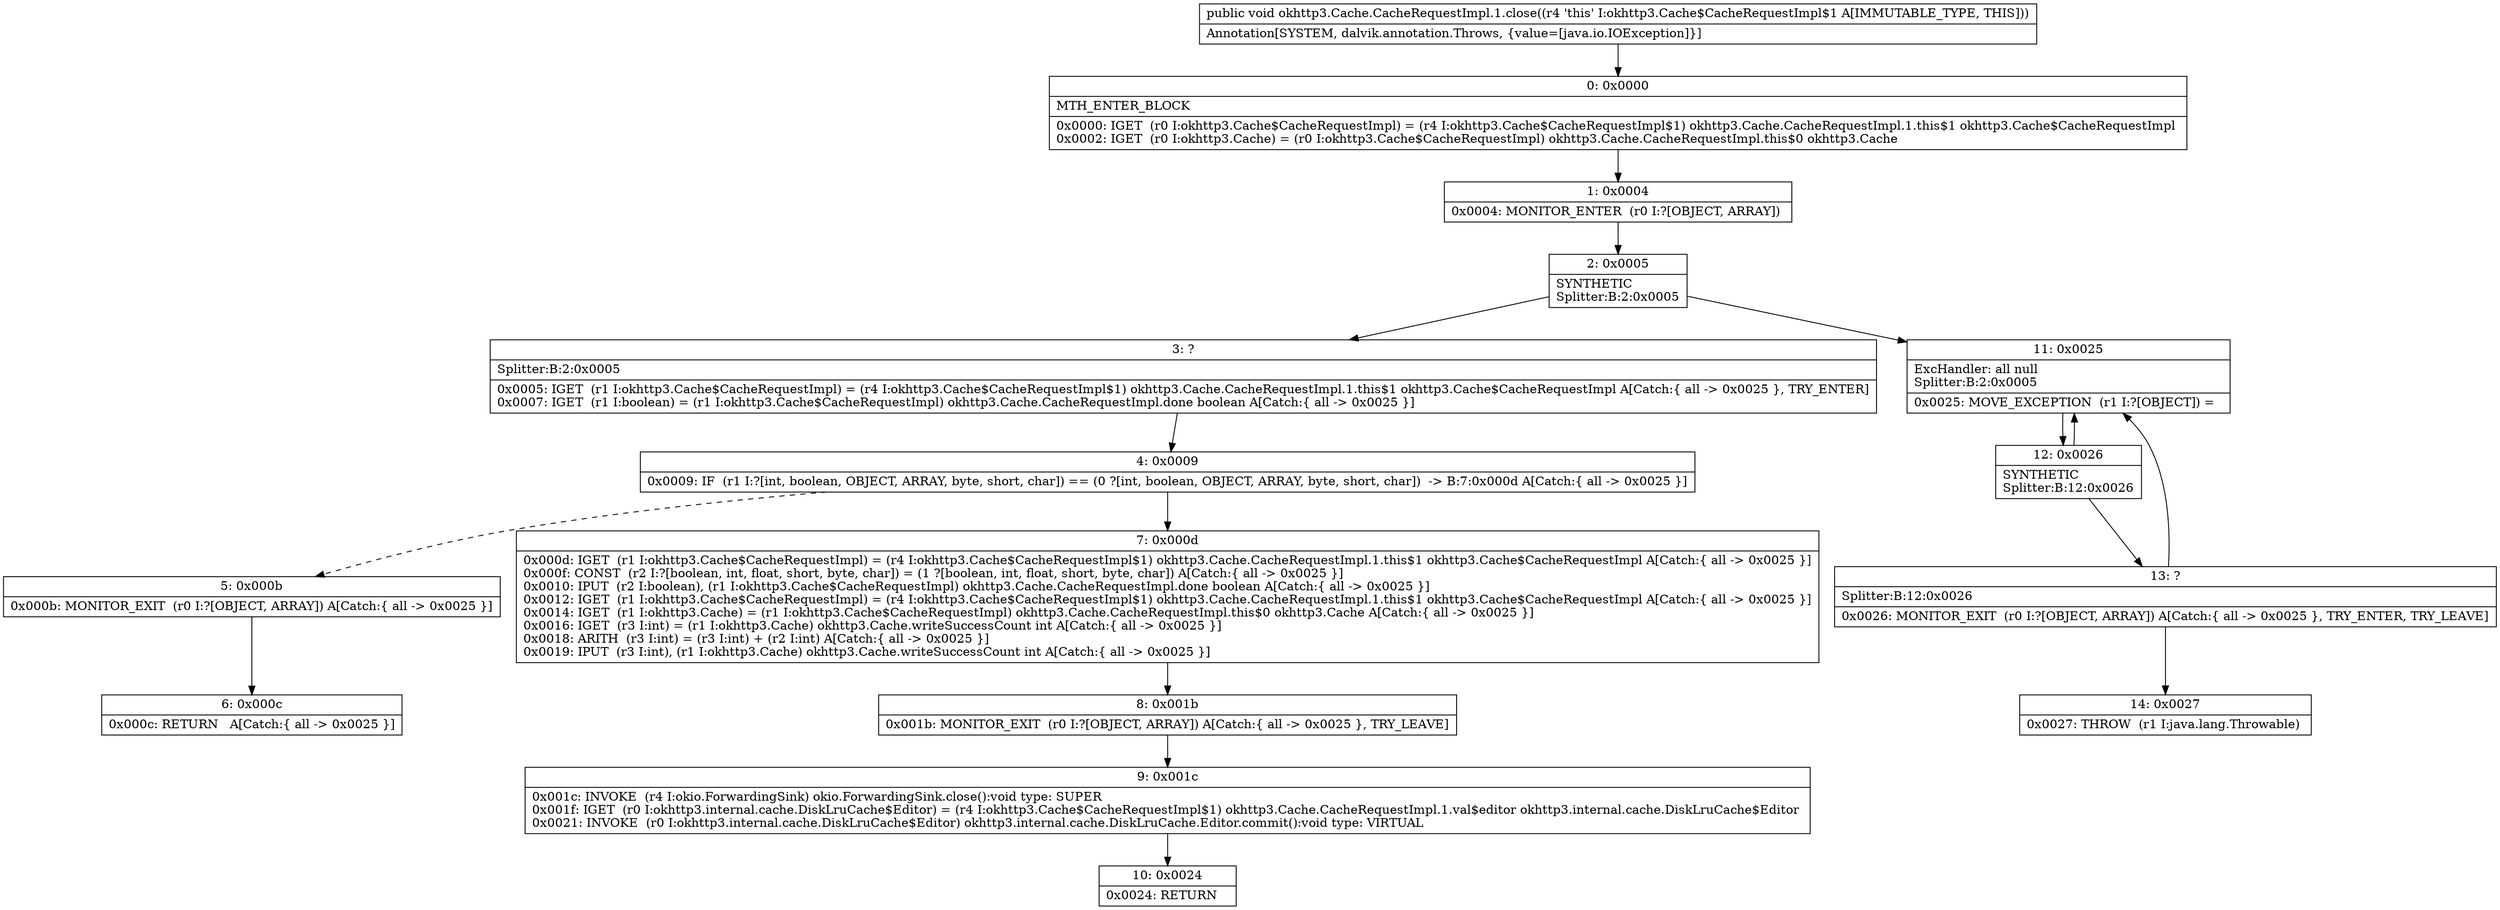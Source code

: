 digraph "CFG forokhttp3.Cache.CacheRequestImpl.1.close()V" {
Node_0 [shape=record,label="{0\:\ 0x0000|MTH_ENTER_BLOCK\l|0x0000: IGET  (r0 I:okhttp3.Cache$CacheRequestImpl) = (r4 I:okhttp3.Cache$CacheRequestImpl$1) okhttp3.Cache.CacheRequestImpl.1.this$1 okhttp3.Cache$CacheRequestImpl \l0x0002: IGET  (r0 I:okhttp3.Cache) = (r0 I:okhttp3.Cache$CacheRequestImpl) okhttp3.Cache.CacheRequestImpl.this$0 okhttp3.Cache \l}"];
Node_1 [shape=record,label="{1\:\ 0x0004|0x0004: MONITOR_ENTER  (r0 I:?[OBJECT, ARRAY]) \l}"];
Node_2 [shape=record,label="{2\:\ 0x0005|SYNTHETIC\lSplitter:B:2:0x0005\l}"];
Node_3 [shape=record,label="{3\:\ ?|Splitter:B:2:0x0005\l|0x0005: IGET  (r1 I:okhttp3.Cache$CacheRequestImpl) = (r4 I:okhttp3.Cache$CacheRequestImpl$1) okhttp3.Cache.CacheRequestImpl.1.this$1 okhttp3.Cache$CacheRequestImpl A[Catch:\{ all \-\> 0x0025 \}, TRY_ENTER]\l0x0007: IGET  (r1 I:boolean) = (r1 I:okhttp3.Cache$CacheRequestImpl) okhttp3.Cache.CacheRequestImpl.done boolean A[Catch:\{ all \-\> 0x0025 \}]\l}"];
Node_4 [shape=record,label="{4\:\ 0x0009|0x0009: IF  (r1 I:?[int, boolean, OBJECT, ARRAY, byte, short, char]) == (0 ?[int, boolean, OBJECT, ARRAY, byte, short, char])  \-\> B:7:0x000d A[Catch:\{ all \-\> 0x0025 \}]\l}"];
Node_5 [shape=record,label="{5\:\ 0x000b|0x000b: MONITOR_EXIT  (r0 I:?[OBJECT, ARRAY]) A[Catch:\{ all \-\> 0x0025 \}]\l}"];
Node_6 [shape=record,label="{6\:\ 0x000c|0x000c: RETURN   A[Catch:\{ all \-\> 0x0025 \}]\l}"];
Node_7 [shape=record,label="{7\:\ 0x000d|0x000d: IGET  (r1 I:okhttp3.Cache$CacheRequestImpl) = (r4 I:okhttp3.Cache$CacheRequestImpl$1) okhttp3.Cache.CacheRequestImpl.1.this$1 okhttp3.Cache$CacheRequestImpl A[Catch:\{ all \-\> 0x0025 \}]\l0x000f: CONST  (r2 I:?[boolean, int, float, short, byte, char]) = (1 ?[boolean, int, float, short, byte, char]) A[Catch:\{ all \-\> 0x0025 \}]\l0x0010: IPUT  (r2 I:boolean), (r1 I:okhttp3.Cache$CacheRequestImpl) okhttp3.Cache.CacheRequestImpl.done boolean A[Catch:\{ all \-\> 0x0025 \}]\l0x0012: IGET  (r1 I:okhttp3.Cache$CacheRequestImpl) = (r4 I:okhttp3.Cache$CacheRequestImpl$1) okhttp3.Cache.CacheRequestImpl.1.this$1 okhttp3.Cache$CacheRequestImpl A[Catch:\{ all \-\> 0x0025 \}]\l0x0014: IGET  (r1 I:okhttp3.Cache) = (r1 I:okhttp3.Cache$CacheRequestImpl) okhttp3.Cache.CacheRequestImpl.this$0 okhttp3.Cache A[Catch:\{ all \-\> 0x0025 \}]\l0x0016: IGET  (r3 I:int) = (r1 I:okhttp3.Cache) okhttp3.Cache.writeSuccessCount int A[Catch:\{ all \-\> 0x0025 \}]\l0x0018: ARITH  (r3 I:int) = (r3 I:int) + (r2 I:int) A[Catch:\{ all \-\> 0x0025 \}]\l0x0019: IPUT  (r3 I:int), (r1 I:okhttp3.Cache) okhttp3.Cache.writeSuccessCount int A[Catch:\{ all \-\> 0x0025 \}]\l}"];
Node_8 [shape=record,label="{8\:\ 0x001b|0x001b: MONITOR_EXIT  (r0 I:?[OBJECT, ARRAY]) A[Catch:\{ all \-\> 0x0025 \}, TRY_LEAVE]\l}"];
Node_9 [shape=record,label="{9\:\ 0x001c|0x001c: INVOKE  (r4 I:okio.ForwardingSink) okio.ForwardingSink.close():void type: SUPER \l0x001f: IGET  (r0 I:okhttp3.internal.cache.DiskLruCache$Editor) = (r4 I:okhttp3.Cache$CacheRequestImpl$1) okhttp3.Cache.CacheRequestImpl.1.val$editor okhttp3.internal.cache.DiskLruCache$Editor \l0x0021: INVOKE  (r0 I:okhttp3.internal.cache.DiskLruCache$Editor) okhttp3.internal.cache.DiskLruCache.Editor.commit():void type: VIRTUAL \l}"];
Node_10 [shape=record,label="{10\:\ 0x0024|0x0024: RETURN   \l}"];
Node_11 [shape=record,label="{11\:\ 0x0025|ExcHandler: all null\lSplitter:B:2:0x0005\l|0x0025: MOVE_EXCEPTION  (r1 I:?[OBJECT]) =  \l}"];
Node_12 [shape=record,label="{12\:\ 0x0026|SYNTHETIC\lSplitter:B:12:0x0026\l}"];
Node_13 [shape=record,label="{13\:\ ?|Splitter:B:12:0x0026\l|0x0026: MONITOR_EXIT  (r0 I:?[OBJECT, ARRAY]) A[Catch:\{ all \-\> 0x0025 \}, TRY_ENTER, TRY_LEAVE]\l}"];
Node_14 [shape=record,label="{14\:\ 0x0027|0x0027: THROW  (r1 I:java.lang.Throwable) \l}"];
MethodNode[shape=record,label="{public void okhttp3.Cache.CacheRequestImpl.1.close((r4 'this' I:okhttp3.Cache$CacheRequestImpl$1 A[IMMUTABLE_TYPE, THIS]))  | Annotation[SYSTEM, dalvik.annotation.Throws, \{value=[java.io.IOException]\}]\l}"];
MethodNode -> Node_0;
Node_0 -> Node_1;
Node_1 -> Node_2;
Node_2 -> Node_3;
Node_2 -> Node_11;
Node_3 -> Node_4;
Node_4 -> Node_5[style=dashed];
Node_4 -> Node_7;
Node_5 -> Node_6;
Node_7 -> Node_8;
Node_8 -> Node_9;
Node_9 -> Node_10;
Node_11 -> Node_12;
Node_12 -> Node_13;
Node_12 -> Node_11;
Node_13 -> Node_14;
Node_13 -> Node_11;
}


